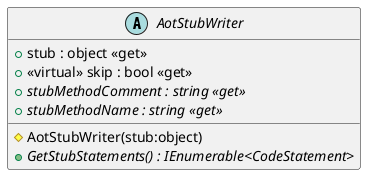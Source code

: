 @startuml
abstract class AotStubWriter {
    # AotStubWriter(stub:object)
    + stub : object <<get>>
    + <<virtual>> skip : bool <<get>>
    + {abstract} stubMethodComment : string <<get>>
    + {abstract} stubMethodName : string <<get>>
    + {abstract} GetStubStatements() : IEnumerable<CodeStatement>
}
@enduml
